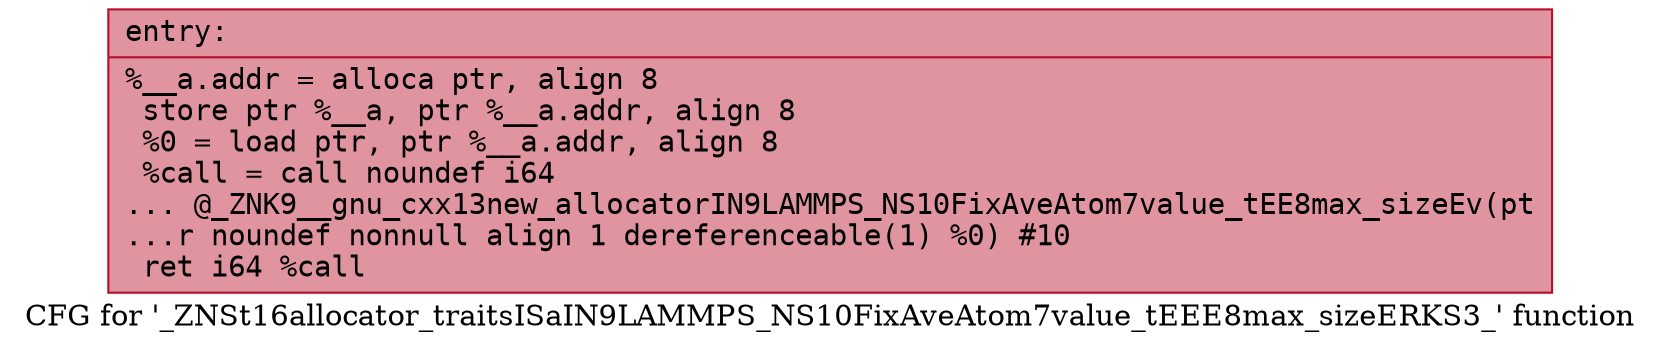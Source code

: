 digraph "CFG for '_ZNSt16allocator_traitsISaIN9LAMMPS_NS10FixAveAtom7value_tEEE8max_sizeERKS3_' function" {
	label="CFG for '_ZNSt16allocator_traitsISaIN9LAMMPS_NS10FixAveAtom7value_tEEE8max_sizeERKS3_' function";

	Node0x55d086762710 [shape=record,color="#b70d28ff", style=filled, fillcolor="#b70d2870" fontname="Courier",label="{entry:\l|  %__a.addr = alloca ptr, align 8\l  store ptr %__a, ptr %__a.addr, align 8\l  %0 = load ptr, ptr %__a.addr, align 8\l  %call = call noundef i64\l... @_ZNK9__gnu_cxx13new_allocatorIN9LAMMPS_NS10FixAveAtom7value_tEE8max_sizeEv(pt\l...r noundef nonnull align 1 dereferenceable(1) %0) #10\l  ret i64 %call\l}"];
}
